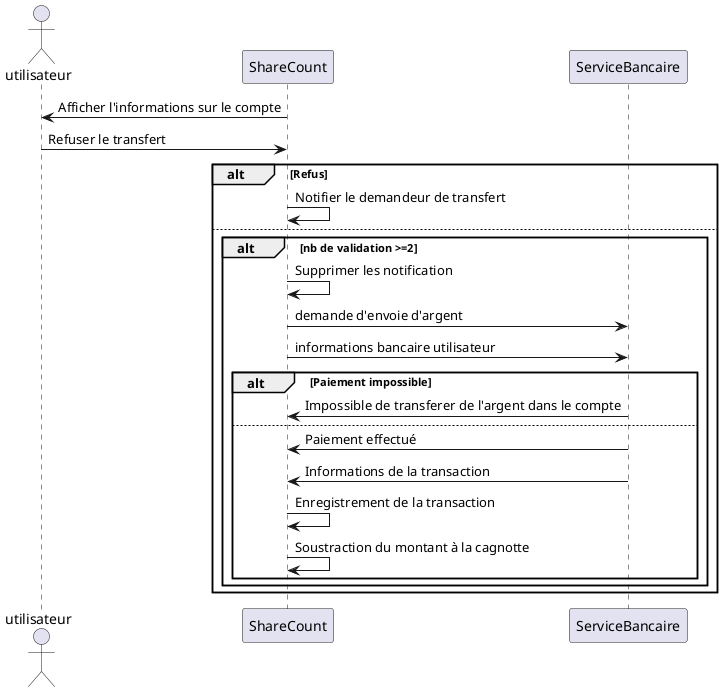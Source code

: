 @startuml  Valider un retrait d'argent

actor utilisateur as u
participant ShareCount as sc
participant ServiceBancaire as sb

sc -> u : Afficher l'informations sur le compte

u -> sc : Refuser le transfert
alt Refus
sc -> sc : Notifier le demandeur de transfert
else

alt nb de validation >=2
sc -> sc : Supprimer les notification

sc -> sb 	: demande d'envoie d'argent
sc -> sb 	: informations bancaire utilisateur
alt Paiement impossible
sc <- sb 	: Impossible de transferer de l'argent dans le compte
else
sc <- sb 	:  Paiement effectué
sc <- sb 	:  Informations de la transaction
sc -> sc   : Enregistrement de la transaction
sc -> sc   : Soustraction du montant à la cagnotte
end

end
end


@enduml